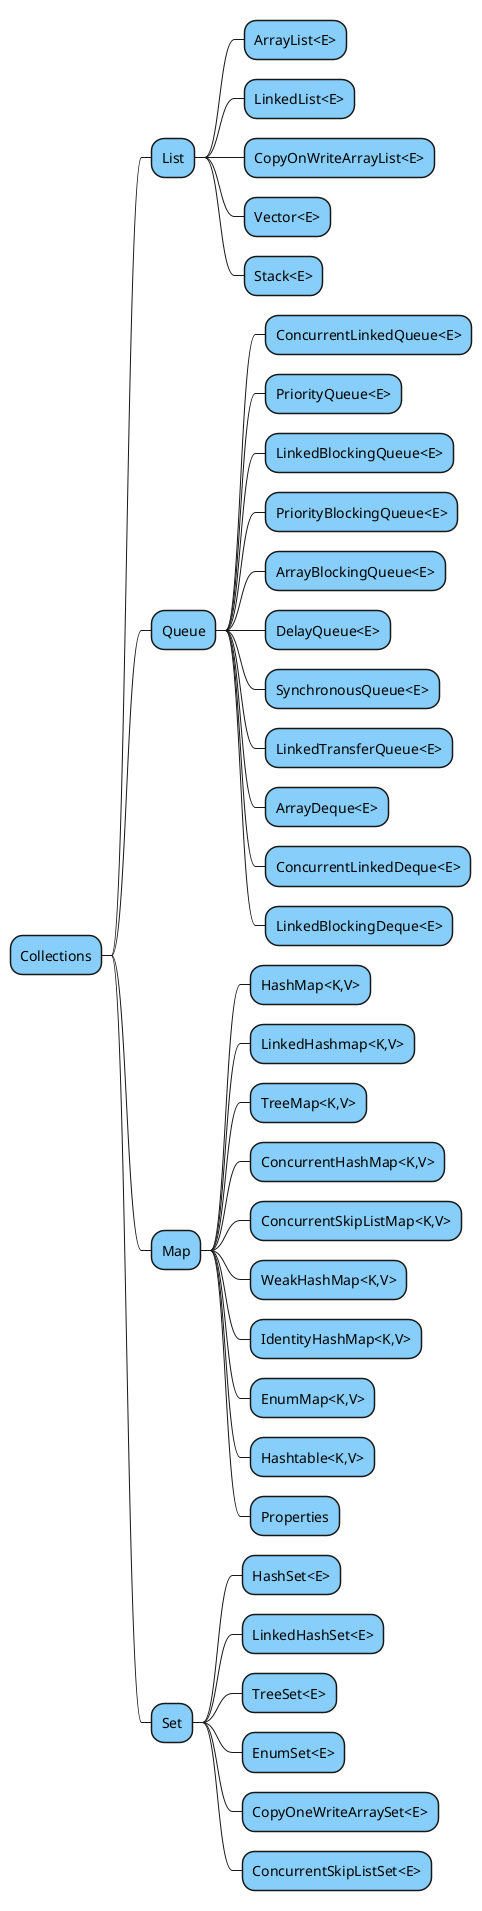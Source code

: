 @startmindmap
<style>
mindmapDiagram {
  node {
    BackgroundColor LightSkyBlue
  }
}
</style>

+ Collections
++ List
+++ ArrayList<E>
+++ LinkedList<E>
+++ CopyOnWriteArrayList<E>
+++ Vector<E>
+++ Stack<E>
++ Queue
+++ ConcurrentLinkedQueue<E>
+++ PriorityQueue<E>
+++ LinkedBlockingQueue<E>
+++ PriorityBlockingQueue<E>
+++ ArrayBlockingQueue<E>
+++ DelayQueue<E>
+++ SynchronousQueue<E>
+++ LinkedTransferQueue<E>
+++ ArrayDeque<E>
+++ ConcurrentLinkedDeque<E>
+++ LinkedBlockingDeque<E>
++ Map
+++ HashMap<K,V>
+++ LinkedHashmap<K,V>
+++ TreeMap<K,V>
+++ ConcurrentHashMap<K,V>
+++ ConcurrentSkipListMap<K,V>
+++ WeakHashMap<K,V>
+++ IdentityHashMap<K,V>
+++ EnumMap<K,V>
+++ Hashtable<K,V>
+++ Properties
++ Set
+++ HashSet<E>
+++ LinkedHashSet<E>
+++ TreeSet<E>
+++ EnumSet<E>
+++ CopyOneWriteArraySet<E>
+++ ConcurrentSkipListSet<E>
@endmindmap